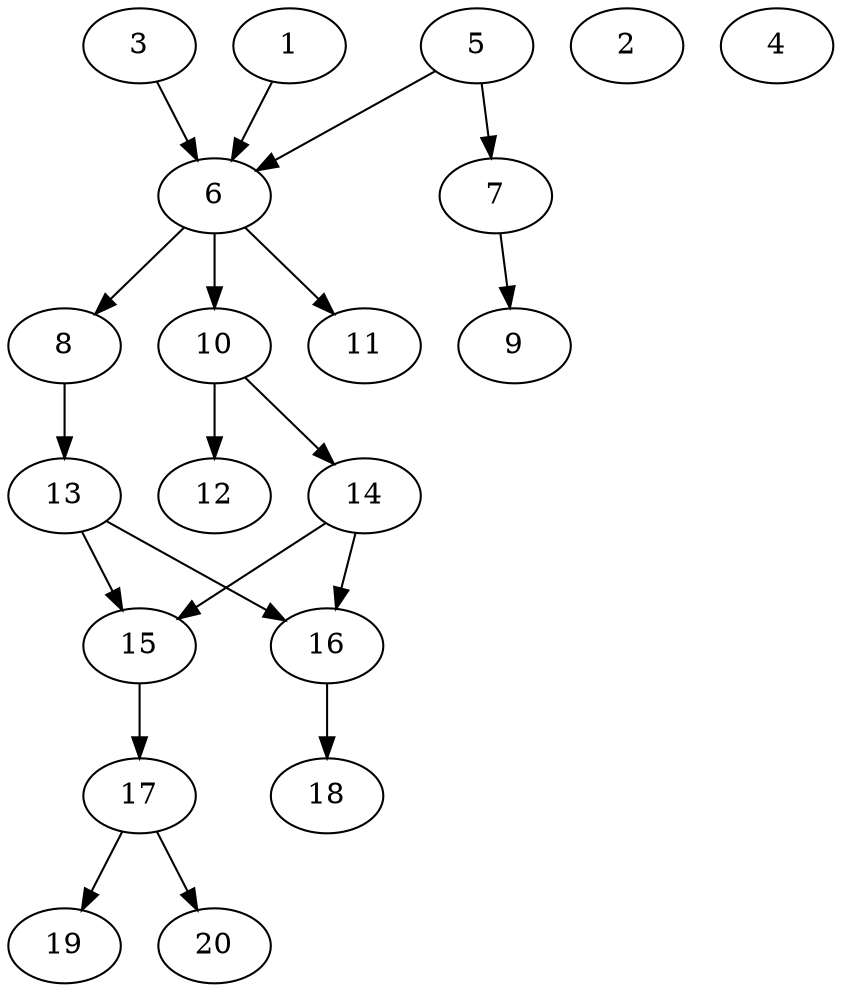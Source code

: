 // DAG automatically generated by daggen at Tue Jul 23 14:27:02 2019
// ./daggen --dot -n 20 --ccr 0.3 --fat 0.5 --regular 0.5 --density 0.7 --mindata 5242880 --maxdata 52428800 
digraph G {
  1 [size="36724053", alpha="0.10", expect_size="11017216"] 
  1 -> 6 [size ="11017216"]
  2 [size="138192213", alpha="0.14", expect_size="41457664"] 
  3 [size="145691307", alpha="0.14", expect_size="43707392"] 
  3 -> 6 [size ="43707392"]
  4 [size="88709120", alpha="0.17", expect_size="26612736"] 
  5 [size="157354667", alpha="0.18", expect_size="47206400"] 
  5 -> 6 [size ="47206400"]
  5 -> 7 [size ="47206400"]
  6 [size="21128533", alpha="0.02", expect_size="6338560"] 
  6 -> 8 [size ="6338560"]
  6 -> 10 [size ="6338560"]
  6 -> 11 [size ="6338560"]
  7 [size="53060267", alpha="0.06", expect_size="15918080"] 
  7 -> 9 [size ="15918080"]
  8 [size="48575147", alpha="0.08", expect_size="14572544"] 
  8 -> 13 [size ="14572544"]
  9 [size="40762027", alpha="0.01", expect_size="12228608"] 
  10 [size="97075200", alpha="0.04", expect_size="29122560"] 
  10 -> 12 [size ="29122560"]
  10 -> 14 [size ="29122560"]
  11 [size="77035520", alpha="0.05", expect_size="23110656"] 
  12 [size="158095360", alpha="0.14", expect_size="47428608"] 
  13 [size="111793493", alpha="0.17", expect_size="33538048"] 
  13 -> 15 [size ="33538048"]
  13 -> 16 [size ="33538048"]
  14 [size="66781867", alpha="0.12", expect_size="20034560"] 
  14 -> 15 [size ="20034560"]
  14 -> 16 [size ="20034560"]
  15 [size="45602133", alpha="0.15", expect_size="13680640"] 
  15 -> 17 [size ="13680640"]
  16 [size="28108800", alpha="0.02", expect_size="8432640"] 
  16 -> 18 [size ="8432640"]
  17 [size="47127893", alpha="0.04", expect_size="14138368"] 
  17 -> 19 [size ="14138368"]
  17 -> 20 [size ="14138368"]
  18 [size="97604267", alpha="0.18", expect_size="29281280"] 
  19 [size="164317867", alpha="0.14", expect_size="49295360"] 
  20 [size="18674347", alpha="0.15", expect_size="5602304"] 
}
